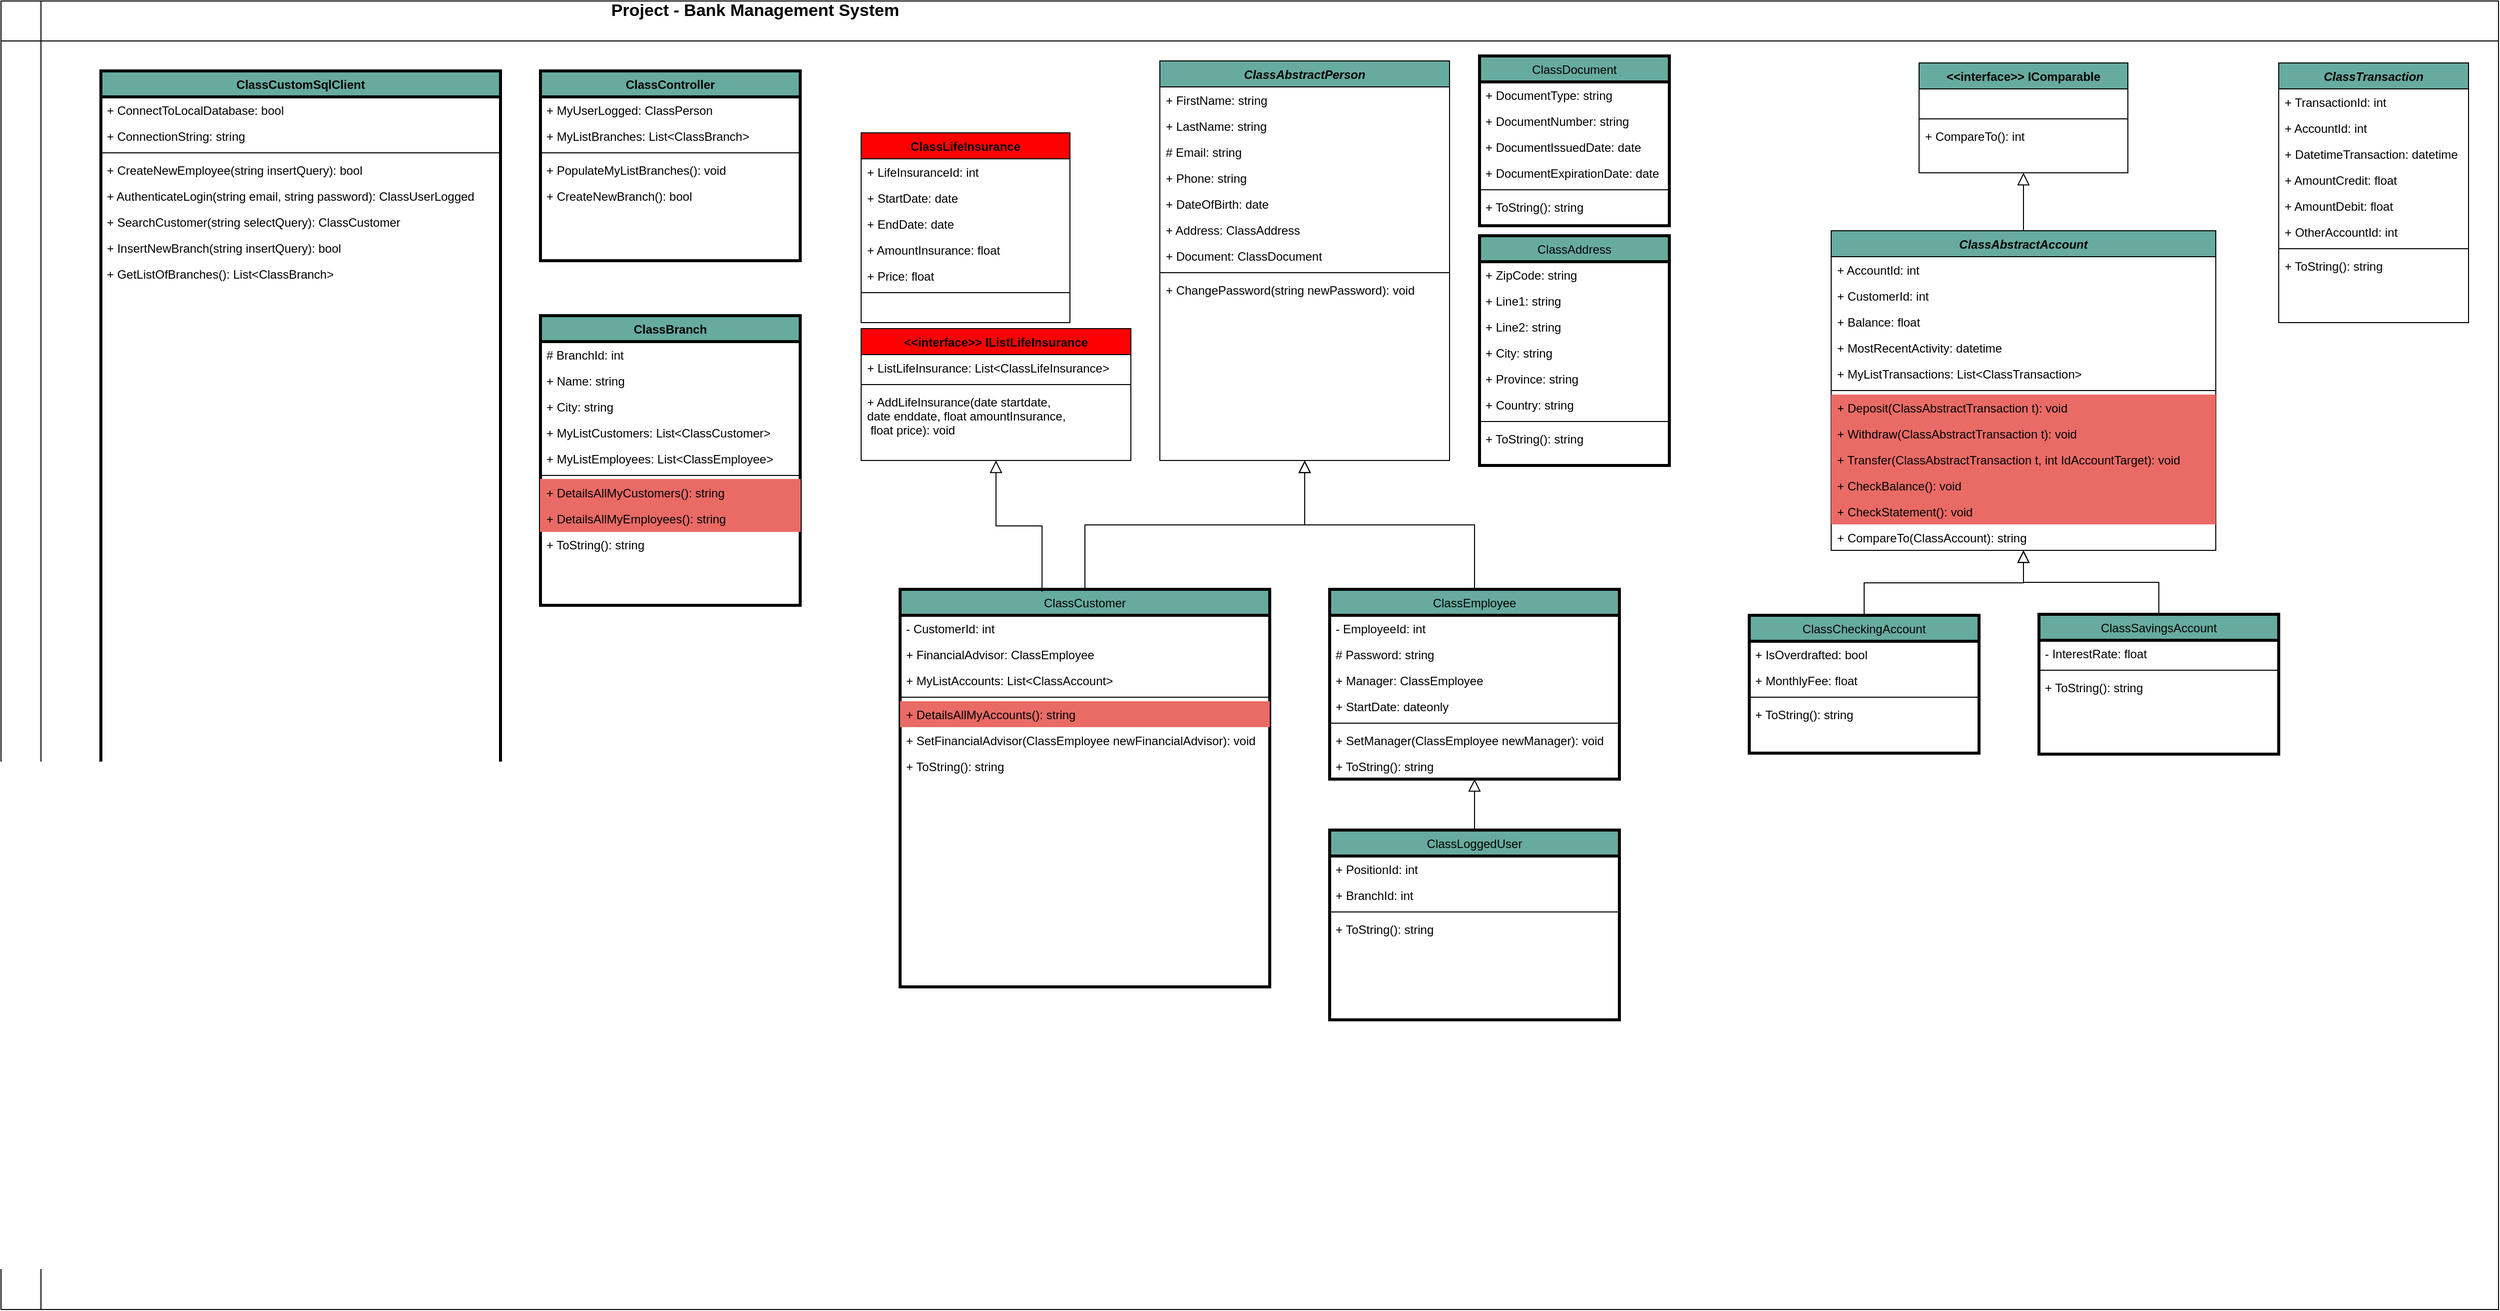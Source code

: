 <mxfile version="21.5.0" type="device">
  <diagram id="C5RBs43oDa-KdzZeNtuy" name="Page-1">
    <mxGraphModel dx="1418" dy="868" grid="1" gridSize="10" guides="1" tooltips="1" connect="1" arrows="1" fold="1" page="1" pageScale="1" pageWidth="827" pageHeight="1169" math="0" shadow="0">
      <root>
        <mxCell id="WIyWlLk6GJQsqaUBKTNV-0" />
        <mxCell id="WIyWlLk6GJQsqaUBKTNV-1" parent="WIyWlLk6GJQsqaUBKTNV-0" />
        <mxCell id="bWELumP_BHfffEaQlAh1-49" value="" style="shape=internalStorage;whiteSpace=wrap;html=1;backgroundOutline=1;dx=40;dy=40;movable=1;resizable=1;rotatable=1;deletable=1;editable=1;locked=0;connectable=1;" parent="WIyWlLk6GJQsqaUBKTNV-1" vertex="1">
          <mxGeometry x="110" y="60" width="2500" height="1310" as="geometry" />
        </mxCell>
        <mxCell id="bWELumP_BHfffEaQlAh1-0" value="ClassBranch" style="swimlane;fontStyle=1;align=center;verticalAlign=top;childLayout=stackLayout;horizontal=1;startSize=26;horizontalStack=0;resizeParent=1;resizeLast=0;collapsible=1;marginBottom=0;rounded=0;shadow=0;strokeWidth=3;fillColor=#67AB9F;" parent="WIyWlLk6GJQsqaUBKTNV-1" vertex="1">
          <mxGeometry x="650" y="375" width="260" height="290" as="geometry">
            <mxRectangle x="230" y="140" width="160" height="26" as="alternateBounds" />
          </mxGeometry>
        </mxCell>
        <mxCell id="_OIX7uprU67MnlCqu99Z-2" value="# BranchId: int" style="text;align=left;verticalAlign=top;spacingLeft=4;spacingRight=4;overflow=hidden;rotatable=0;points=[[0,0.5],[1,0.5]];portConstraint=eastwest;rounded=0;shadow=0;html=0;" parent="bWELumP_BHfffEaQlAh1-0" vertex="1">
          <mxGeometry y="26" width="260" height="26" as="geometry" />
        </mxCell>
        <mxCell id="bWELumP_BHfffEaQlAh1-7" value="+ Name: string" style="text;align=left;verticalAlign=top;spacingLeft=4;spacingRight=4;overflow=hidden;rotatable=0;points=[[0,0.5],[1,0.5]];portConstraint=eastwest;rounded=0;shadow=0;html=0;" parent="bWELumP_BHfffEaQlAh1-0" vertex="1">
          <mxGeometry y="52" width="260" height="26" as="geometry" />
        </mxCell>
        <mxCell id="bWELumP_BHfffEaQlAh1-3" value="+ City: string" style="text;align=left;verticalAlign=top;spacingLeft=4;spacingRight=4;overflow=hidden;rotatable=0;points=[[0,0.5],[1,0.5]];portConstraint=eastwest;rounded=0;shadow=0;html=0;" parent="bWELumP_BHfffEaQlAh1-0" vertex="1">
          <mxGeometry y="78" width="260" height="26" as="geometry" />
        </mxCell>
        <mxCell id="bWELumP_BHfffEaQlAh1-1" value="+ MyListCustomers: List&lt;ClassCustomer&gt;" style="text;align=left;verticalAlign=top;spacingLeft=4;spacingRight=4;overflow=hidden;rotatable=0;points=[[0,0.5],[1,0.5]];portConstraint=eastwest;" parent="bWELumP_BHfffEaQlAh1-0" vertex="1">
          <mxGeometry y="104" width="260" height="26" as="geometry" />
        </mxCell>
        <mxCell id="bWELumP_BHfffEaQlAh1-2" value="+ MyListEmployees: List&lt;ClassEmployee&gt;" style="text;align=left;verticalAlign=top;spacingLeft=4;spacingRight=4;overflow=hidden;rotatable=0;points=[[0,0.5],[1,0.5]];portConstraint=eastwest;rounded=0;shadow=0;html=0;" parent="bWELumP_BHfffEaQlAh1-0" vertex="1">
          <mxGeometry y="130" width="260" height="26" as="geometry" />
        </mxCell>
        <mxCell id="bWELumP_BHfffEaQlAh1-4" value="" style="line;html=1;strokeWidth=1;align=left;verticalAlign=middle;spacingTop=-1;spacingLeft=3;spacingRight=3;rotatable=0;labelPosition=right;points=[];portConstraint=eastwest;" parent="bWELumP_BHfffEaQlAh1-0" vertex="1">
          <mxGeometry y="156" width="260" height="8" as="geometry" />
        </mxCell>
        <mxCell id="IxDawxTMTsxduQkfH4O1-36" value="+ DetailsAllMyCustomers(): string" style="text;align=left;verticalAlign=top;spacingLeft=4;spacingRight=4;overflow=hidden;rotatable=0;points=[[0,0.5],[1,0.5]];portConstraint=eastwest;strokeColor=#EA6B66;fillColor=#EA6B66;" parent="bWELumP_BHfffEaQlAh1-0" vertex="1">
          <mxGeometry y="164" width="260" height="26" as="geometry" />
        </mxCell>
        <mxCell id="IxDawxTMTsxduQkfH4O1-37" value="+ DetailsAllMyEmployees(): string" style="text;align=left;verticalAlign=top;spacingLeft=4;spacingRight=4;overflow=hidden;rotatable=0;points=[[0,0.5],[1,0.5]];portConstraint=eastwest;strokeColor=#EA6B66;fillColor=#EA6B66;" parent="bWELumP_BHfffEaQlAh1-0" vertex="1">
          <mxGeometry y="190" width="260" height="26" as="geometry" />
        </mxCell>
        <mxCell id="bWELumP_BHfffEaQlAh1-11" value="+ ToString(): string" style="text;align=left;verticalAlign=top;spacingLeft=4;spacingRight=4;overflow=hidden;rotatable=0;points=[[0,0.5],[1,0.5]];portConstraint=eastwest;" parent="bWELumP_BHfffEaQlAh1-0" vertex="1">
          <mxGeometry y="216" width="260" height="26" as="geometry" />
        </mxCell>
        <mxCell id="bWELumP_BHfffEaQlAh1-12" value="ClassAbstractPerson" style="swimlane;fontStyle=3;align=center;verticalAlign=top;childLayout=stackLayout;horizontal=1;startSize=26;horizontalStack=0;resizeParent=1;resizeLast=0;collapsible=1;marginBottom=0;rounded=0;shadow=0;strokeWidth=1;fillColor=#67AB9F;" parent="WIyWlLk6GJQsqaUBKTNV-1" vertex="1">
          <mxGeometry x="1270" y="120" width="290" height="400" as="geometry">
            <mxRectangle x="230" y="140" width="160" height="26" as="alternateBounds" />
          </mxGeometry>
        </mxCell>
        <mxCell id="SCwp3JF2IgFrRKz5RJRV-0" value="+ FirstName: string" style="text;align=left;verticalAlign=top;spacingLeft=4;spacingRight=4;overflow=hidden;rotatable=0;points=[[0,0.5],[1,0.5]];portConstraint=eastwest;rounded=0;shadow=0;html=0;" parent="bWELumP_BHfffEaQlAh1-12" vertex="1">
          <mxGeometry y="26" width="290" height="26" as="geometry" />
        </mxCell>
        <mxCell id="SCwp3JF2IgFrRKz5RJRV-1" value="+ LastName: string" style="text;align=left;verticalAlign=top;spacingLeft=4;spacingRight=4;overflow=hidden;rotatable=0;points=[[0,0.5],[1,0.5]];portConstraint=eastwest;rounded=0;shadow=0;html=0;" parent="bWELumP_BHfffEaQlAh1-12" vertex="1">
          <mxGeometry y="52" width="290" height="26" as="geometry" />
        </mxCell>
        <mxCell id="IxDawxTMTsxduQkfH4O1-29" value="# Email: string" style="text;align=left;verticalAlign=top;spacingLeft=4;spacingRight=4;overflow=hidden;rotatable=0;points=[[0,0.5],[1,0.5]];portConstraint=eastwest;rounded=0;shadow=0;html=0;" parent="bWELumP_BHfffEaQlAh1-12" vertex="1">
          <mxGeometry y="78" width="290" height="26" as="geometry" />
        </mxCell>
        <mxCell id="SCwp3JF2IgFrRKz5RJRV-6" value="+ Phone: string" style="text;align=left;verticalAlign=top;spacingLeft=4;spacingRight=4;overflow=hidden;rotatable=0;points=[[0,0.5],[1,0.5]];portConstraint=eastwest;rounded=0;shadow=0;html=0;" parent="bWELumP_BHfffEaQlAh1-12" vertex="1">
          <mxGeometry y="104" width="290" height="26" as="geometry" />
        </mxCell>
        <mxCell id="SCwp3JF2IgFrRKz5RJRV-3" value="+ DateOfBirth: date" style="text;align=left;verticalAlign=top;spacingLeft=4;spacingRight=4;overflow=hidden;rotatable=0;points=[[0,0.5],[1,0.5]];portConstraint=eastwest;rounded=0;shadow=0;html=0;" parent="bWELumP_BHfffEaQlAh1-12" vertex="1">
          <mxGeometry y="130" width="290" height="26" as="geometry" />
        </mxCell>
        <mxCell id="SCwp3JF2IgFrRKz5RJRV-4" value="+ Address: ClassAddress" style="text;align=left;verticalAlign=top;spacingLeft=4;spacingRight=4;overflow=hidden;rotatable=0;points=[[0,0.5],[1,0.5]];portConstraint=eastwest;rounded=0;shadow=0;html=0;" parent="bWELumP_BHfffEaQlAh1-12" vertex="1">
          <mxGeometry y="156" width="290" height="26" as="geometry" />
        </mxCell>
        <mxCell id="SCwp3JF2IgFrRKz5RJRV-2" value="+ Document: ClassDocument" style="text;align=left;verticalAlign=top;spacingLeft=4;spacingRight=4;overflow=hidden;rotatable=0;points=[[0,0.5],[1,0.5]];portConstraint=eastwest;rounded=0;shadow=0;html=0;" parent="bWELumP_BHfffEaQlAh1-12" vertex="1">
          <mxGeometry y="182" width="290" height="26" as="geometry" />
        </mxCell>
        <mxCell id="bWELumP_BHfffEaQlAh1-17" value="" style="line;html=1;strokeWidth=1;align=left;verticalAlign=middle;spacingTop=-1;spacingLeft=3;spacingRight=3;rotatable=0;labelPosition=right;points=[];portConstraint=eastwest;" parent="bWELumP_BHfffEaQlAh1-12" vertex="1">
          <mxGeometry y="208" width="290" height="8" as="geometry" />
        </mxCell>
        <mxCell id="bWELumP_BHfffEaQlAh1-22" value="+ ChangePassword(string newPassword): void" style="text;align=left;verticalAlign=top;spacingLeft=4;spacingRight=4;overflow=hidden;rotatable=0;points=[[0,0.5],[1,0.5]];portConstraint=eastwest;" parent="bWELumP_BHfffEaQlAh1-12" vertex="1">
          <mxGeometry y="216" width="290" height="26" as="geometry" />
        </mxCell>
        <mxCell id="bWELumP_BHfffEaQlAh1-23" value="ClassController" style="swimlane;fontStyle=1;align=center;verticalAlign=top;childLayout=stackLayout;horizontal=1;startSize=26;horizontalStack=0;resizeParent=1;resizeLast=0;collapsible=1;marginBottom=0;rounded=0;shadow=0;strokeWidth=3;fillColor=#67AB9F;" parent="WIyWlLk6GJQsqaUBKTNV-1" vertex="1">
          <mxGeometry x="650" y="130" width="260" height="190" as="geometry">
            <mxRectangle x="230" y="140" width="160" height="26" as="alternateBounds" />
          </mxGeometry>
        </mxCell>
        <mxCell id="IxDawxTMTsxduQkfH4O1-27" value="+ MyUserLogged: ClassPerson " style="text;align=left;verticalAlign=top;spacingLeft=4;spacingRight=4;overflow=hidden;rotatable=0;points=[[0,0.5],[1,0.5]];portConstraint=eastwest;rounded=0;shadow=0;html=0;" parent="bWELumP_BHfffEaQlAh1-23" vertex="1">
          <mxGeometry y="26" width="260" height="26" as="geometry" />
        </mxCell>
        <mxCell id="bWELumP_BHfffEaQlAh1-25" value="+ MyListBranches: List&lt;ClassBranch&gt;" style="text;align=left;verticalAlign=top;spacingLeft=4;spacingRight=4;overflow=hidden;rotatable=0;points=[[0,0.5],[1,0.5]];portConstraint=eastwest;rounded=0;shadow=0;html=0;" parent="bWELumP_BHfffEaQlAh1-23" vertex="1">
          <mxGeometry y="52" width="260" height="26" as="geometry" />
        </mxCell>
        <mxCell id="bWELumP_BHfffEaQlAh1-26" value="" style="line;html=1;strokeWidth=1;align=left;verticalAlign=middle;spacingTop=-1;spacingLeft=3;spacingRight=3;rotatable=0;labelPosition=right;points=[];portConstraint=eastwest;" parent="bWELumP_BHfffEaQlAh1-23" vertex="1">
          <mxGeometry y="78" width="260" height="8" as="geometry" />
        </mxCell>
        <mxCell id="tEGWV4L5k7gkgiE-7W8W-2" value="+ PopulateMyListBranches(): void" style="text;align=left;verticalAlign=top;spacingLeft=4;spacingRight=4;overflow=hidden;rotatable=0;points=[[0,0.5],[1,0.5]];portConstraint=eastwest;rounded=0;shadow=0;html=0;fillColor=none;" parent="bWELumP_BHfffEaQlAh1-23" vertex="1">
          <mxGeometry y="86" width="260" height="26" as="geometry" />
        </mxCell>
        <mxCell id="7AFvBBdns0E0zydLUYi4-0" value="+ CreateNewBranch(): bool" style="text;align=left;verticalAlign=top;spacingLeft=4;spacingRight=4;overflow=hidden;rotatable=0;points=[[0,0.5],[1,0.5]];portConstraint=eastwest;rounded=0;shadow=0;html=0;fillColor=none;" parent="bWELumP_BHfffEaQlAh1-23" vertex="1">
          <mxGeometry y="112" width="260" height="26" as="geometry" />
        </mxCell>
        <mxCell id="bWELumP_BHfffEaQlAh1-38" value="ClassCustomer" style="swimlane;fontStyle=0;align=center;verticalAlign=top;childLayout=stackLayout;horizontal=1;startSize=26;horizontalStack=0;resizeParent=1;resizeLast=0;collapsible=1;marginBottom=0;rounded=0;shadow=0;strokeWidth=3;fillColor=#67AB9F;" parent="WIyWlLk6GJQsqaUBKTNV-1" vertex="1">
          <mxGeometry x="1010" y="649" width="370" height="398" as="geometry">
            <mxRectangle x="130" y="380" width="160" height="26" as="alternateBounds" />
          </mxGeometry>
        </mxCell>
        <mxCell id="bWELumP_BHfffEaQlAh1-40" value="- CustomerId: int" style="text;align=left;verticalAlign=top;spacingLeft=4;spacingRight=4;overflow=hidden;rotatable=0;points=[[0,0.5],[1,0.5]];portConstraint=eastwest;rounded=0;shadow=0;html=0;" parent="bWELumP_BHfffEaQlAh1-38" vertex="1">
          <mxGeometry y="26" width="370" height="26" as="geometry" />
        </mxCell>
        <mxCell id="IxDawxTMTsxduQkfH4O1-41" value="+ FinancialAdvisor: ClassEmployee" style="text;align=left;verticalAlign=top;spacingLeft=4;spacingRight=4;overflow=hidden;rotatable=0;points=[[0,0.5],[1,0.5]];portConstraint=eastwest;rounded=0;shadow=0;html=0;" parent="bWELumP_BHfffEaQlAh1-38" vertex="1">
          <mxGeometry y="52" width="370" height="26" as="geometry" />
        </mxCell>
        <mxCell id="IxDawxTMTsxduQkfH4O1-26" value="+ MyListAccounts: List&lt;ClassAccount&gt;" style="text;align=left;verticalAlign=top;spacingLeft=4;spacingRight=4;overflow=hidden;rotatable=0;points=[[0,0.5],[1,0.5]];portConstraint=eastwest;rounded=0;shadow=0;html=0;" parent="bWELumP_BHfffEaQlAh1-38" vertex="1">
          <mxGeometry y="78" width="370" height="26" as="geometry" />
        </mxCell>
        <mxCell id="bWELumP_BHfffEaQlAh1-41" value="" style="line;html=1;strokeWidth=1;align=left;verticalAlign=middle;spacingTop=-1;spacingLeft=3;spacingRight=3;rotatable=0;labelPosition=right;points=[];portConstraint=eastwest;" parent="bWELumP_BHfffEaQlAh1-38" vertex="1">
          <mxGeometry y="104" width="370" height="8" as="geometry" />
        </mxCell>
        <mxCell id="IxDawxTMTsxduQkfH4O1-38" value="+ DetailsAllMyAccounts(): string" style="text;align=left;verticalAlign=top;spacingLeft=4;spacingRight=4;overflow=hidden;rotatable=0;points=[[0,0.5],[1,0.5]];portConstraint=eastwest;fillColor=#EA6B66;" parent="bWELumP_BHfffEaQlAh1-38" vertex="1">
          <mxGeometry y="112" width="370" height="26" as="geometry" />
        </mxCell>
        <mxCell id="IxDawxTMTsxduQkfH4O1-40" value="+ SetFinancialAdvisor(ClassEmployee newFinancialAdvisor): void" style="text;align=left;verticalAlign=top;spacingLeft=4;spacingRight=4;overflow=hidden;rotatable=0;points=[[0,0.5],[1,0.5]];portConstraint=eastwest;" parent="bWELumP_BHfffEaQlAh1-38" vertex="1">
          <mxGeometry y="138" width="370" height="26" as="geometry" />
        </mxCell>
        <mxCell id="_OIX7uprU67MnlCqu99Z-14" value="+ ToString(): string" style="text;align=left;verticalAlign=top;spacingLeft=4;spacingRight=4;overflow=hidden;rotatable=0;points=[[0,0.5],[1,0.5]];portConstraint=eastwest;" parent="bWELumP_BHfffEaQlAh1-38" vertex="1">
          <mxGeometry y="164" width="370" height="26" as="geometry" />
        </mxCell>
        <mxCell id="bWELumP_BHfffEaQlAh1-44" value="" style="endArrow=block;endSize=10;endFill=0;shadow=0;strokeWidth=1;rounded=0;edgeStyle=elbowEdgeStyle;elbow=vertical;" parent="WIyWlLk6GJQsqaUBKTNV-1" source="bWELumP_BHfffEaQlAh1-38" target="bWELumP_BHfffEaQlAh1-12" edge="1">
          <mxGeometry width="160" relative="1" as="geometry">
            <mxPoint x="1200" y="261" as="sourcePoint" />
            <mxPoint x="1315" y="440" as="targetPoint" />
          </mxGeometry>
        </mxCell>
        <mxCell id="bWELumP_BHfffEaQlAh1-45" value="ClassEmployee" style="swimlane;fontStyle=0;align=center;verticalAlign=top;childLayout=stackLayout;horizontal=1;startSize=26;horizontalStack=0;resizeParent=1;resizeLast=0;collapsible=1;marginBottom=0;rounded=0;shadow=0;strokeWidth=3;fillColor=#67AB9F;" parent="WIyWlLk6GJQsqaUBKTNV-1" vertex="1">
          <mxGeometry x="1440" y="649" width="290" height="190" as="geometry">
            <mxRectangle x="340" y="380" width="170" height="26" as="alternateBounds" />
          </mxGeometry>
        </mxCell>
        <mxCell id="bWELumP_BHfffEaQlAh1-46" value="- EmployeeId: int" style="text;align=left;verticalAlign=top;spacingLeft=4;spacingRight=4;overflow=hidden;rotatable=0;points=[[0,0.5],[1,0.5]];portConstraint=eastwest;" parent="bWELumP_BHfffEaQlAh1-45" vertex="1">
          <mxGeometry y="26" width="290" height="26" as="geometry" />
        </mxCell>
        <mxCell id="IxDawxTMTsxduQkfH4O1-28" value="# Password: string" style="text;align=left;verticalAlign=top;spacingLeft=4;spacingRight=4;overflow=hidden;rotatable=0;points=[[0,0.5],[1,0.5]];portConstraint=eastwest;rounded=0;shadow=0;html=0;" parent="bWELumP_BHfffEaQlAh1-45" vertex="1">
          <mxGeometry y="52" width="290" height="26" as="geometry" />
        </mxCell>
        <mxCell id="IxDawxTMTsxduQkfH4O1-0" value="+ Manager: ClassEmployee" style="text;align=left;verticalAlign=top;spacingLeft=4;spacingRight=4;overflow=hidden;rotatable=0;points=[[0,0.5],[1,0.5]];portConstraint=eastwest;" parent="bWELumP_BHfffEaQlAh1-45" vertex="1">
          <mxGeometry y="78" width="290" height="26" as="geometry" />
        </mxCell>
        <mxCell id="IxDawxTMTsxduQkfH4O1-1" value="+ StartDate: dateonly" style="text;align=left;verticalAlign=top;spacingLeft=4;spacingRight=4;overflow=hidden;rotatable=0;points=[[0,0.5],[1,0.5]];portConstraint=eastwest;" parent="bWELumP_BHfffEaQlAh1-45" vertex="1">
          <mxGeometry y="104" width="290" height="26" as="geometry" />
        </mxCell>
        <mxCell id="bWELumP_BHfffEaQlAh1-47" value="" style="line;html=1;strokeWidth=1;align=left;verticalAlign=middle;spacingTop=-1;spacingLeft=3;spacingRight=3;rotatable=0;labelPosition=right;points=[];portConstraint=eastwest;" parent="bWELumP_BHfffEaQlAh1-45" vertex="1">
          <mxGeometry y="130" width="290" height="8" as="geometry" />
        </mxCell>
        <mxCell id="IxDawxTMTsxduQkfH4O1-39" value="+ SetManager(ClassEmployee newManager): void" style="text;align=left;verticalAlign=top;spacingLeft=4;spacingRight=4;overflow=hidden;rotatable=0;points=[[0,0.5],[1,0.5]];portConstraint=eastwest;" parent="bWELumP_BHfffEaQlAh1-45" vertex="1">
          <mxGeometry y="138" width="290" height="26" as="geometry" />
        </mxCell>
        <mxCell id="_OIX7uprU67MnlCqu99Z-16" value="+ ToString(): string" style="text;align=left;verticalAlign=top;spacingLeft=4;spacingRight=4;overflow=hidden;rotatable=0;points=[[0,0.5],[1,0.5]];portConstraint=eastwest;" parent="bWELumP_BHfffEaQlAh1-45" vertex="1">
          <mxGeometry y="164" width="290" height="26" as="geometry" />
        </mxCell>
        <mxCell id="bWELumP_BHfffEaQlAh1-48" value="" style="endArrow=block;endSize=10;endFill=0;shadow=0;strokeWidth=1;rounded=0;edgeStyle=elbowEdgeStyle;elbow=vertical;" parent="WIyWlLk6GJQsqaUBKTNV-1" source="bWELumP_BHfffEaQlAh1-45" target="bWELumP_BHfffEaQlAh1-12" edge="1">
          <mxGeometry width="160" relative="1" as="geometry">
            <mxPoint x="1210" y="431" as="sourcePoint" />
            <mxPoint x="1315" y="440" as="targetPoint" />
          </mxGeometry>
        </mxCell>
        <mxCell id="_OIX7uprU67MnlCqu99Z-0" value="&lt;b&gt;&lt;font style=&quot;font-size: 17px;&quot;&gt;Project - Bank Management System&lt;/font&gt;&lt;/b&gt;" style="text;strokeColor=none;align=center;fillColor=none;html=1;verticalAlign=middle;whiteSpace=wrap;rounded=0;fontSize=14;" parent="WIyWlLk6GJQsqaUBKTNV-1" vertex="1">
          <mxGeometry x="670" y="60" width="390" height="20" as="geometry" />
        </mxCell>
        <mxCell id="IxDawxTMTsxduQkfH4O1-3" value="ClassAbstractAccount" style="swimlane;fontStyle=3;align=center;verticalAlign=top;childLayout=stackLayout;horizontal=1;startSize=26;horizontalStack=0;resizeParent=1;resizeLast=0;collapsible=1;marginBottom=0;rounded=0;shadow=0;strokeWidth=1;fillColor=#67AB9F;" parent="WIyWlLk6GJQsqaUBKTNV-1" vertex="1">
          <mxGeometry x="1942" y="290" width="385" height="320" as="geometry">
            <mxRectangle x="230" y="140" width="160" height="26" as="alternateBounds" />
          </mxGeometry>
        </mxCell>
        <mxCell id="IxDawxTMTsxduQkfH4O1-4" value="+ AccountId: int" style="text;align=left;verticalAlign=top;spacingLeft=4;spacingRight=4;overflow=hidden;rotatable=0;points=[[0,0.5],[1,0.5]];portConstraint=eastwest;" parent="IxDawxTMTsxduQkfH4O1-3" vertex="1">
          <mxGeometry y="26" width="385" height="26" as="geometry" />
        </mxCell>
        <mxCell id="P_RWplNVgwr7PQFw1oM7-4" value="+ CustomerId: int" style="text;align=left;verticalAlign=top;spacingLeft=4;spacingRight=4;overflow=hidden;rotatable=0;points=[[0,0.5],[1,0.5]];portConstraint=eastwest;" vertex="1" parent="IxDawxTMTsxduQkfH4O1-3">
          <mxGeometry y="52" width="385" height="26" as="geometry" />
        </mxCell>
        <mxCell id="IxDawxTMTsxduQkfH4O1-5" value="+ Balance: float" style="text;align=left;verticalAlign=top;spacingLeft=4;spacingRight=4;overflow=hidden;rotatable=0;points=[[0,0.5],[1,0.5]];portConstraint=eastwest;rounded=0;shadow=0;html=0;" parent="IxDawxTMTsxduQkfH4O1-3" vertex="1">
          <mxGeometry y="78" width="385" height="26" as="geometry" />
        </mxCell>
        <mxCell id="IxDawxTMTsxduQkfH4O1-6" value="+ MostRecentActivity: datetime" style="text;align=left;verticalAlign=top;spacingLeft=4;spacingRight=4;overflow=hidden;rotatable=0;points=[[0,0.5],[1,0.5]];portConstraint=eastwest;rounded=0;shadow=0;html=0;" parent="IxDawxTMTsxduQkfH4O1-3" vertex="1">
          <mxGeometry y="104" width="385" height="26" as="geometry" />
        </mxCell>
        <mxCell id="IxDawxTMTsxduQkfH4O1-67" value="+ MyListTransactions: List&lt;ClassTransaction&gt;" style="text;align=left;verticalAlign=top;spacingLeft=4;spacingRight=4;overflow=hidden;rotatable=0;points=[[0,0.5],[1,0.5]];portConstraint=eastwest;rounded=0;shadow=0;html=0;" parent="IxDawxTMTsxduQkfH4O1-3" vertex="1">
          <mxGeometry y="130" width="385" height="26" as="geometry" />
        </mxCell>
        <mxCell id="IxDawxTMTsxduQkfH4O1-7" value="" style="line;html=1;strokeWidth=1;align=left;verticalAlign=middle;spacingTop=-1;spacingLeft=3;spacingRight=3;rotatable=0;labelPosition=right;points=[];portConstraint=eastwest;" parent="IxDawxTMTsxduQkfH4O1-3" vertex="1">
          <mxGeometry y="156" width="385" height="8" as="geometry" />
        </mxCell>
        <mxCell id="IxDawxTMTsxduQkfH4O1-31" value="+ Deposit(ClassAbstractTransaction t): void" style="text;align=left;verticalAlign=top;spacingLeft=4;spacingRight=4;overflow=hidden;rotatable=0;points=[[0,0.5],[1,0.5]];portConstraint=eastwest;fillColor=#EA6B66;" parent="IxDawxTMTsxduQkfH4O1-3" vertex="1">
          <mxGeometry y="164" width="385" height="26" as="geometry" />
        </mxCell>
        <mxCell id="IxDawxTMTsxduQkfH4O1-32" value="+ Withdraw(ClassAbstractTransaction t): void" style="text;align=left;verticalAlign=top;spacingLeft=4;spacingRight=4;overflow=hidden;rotatable=0;points=[[0,0.5],[1,0.5]];portConstraint=eastwest;fillColor=#EA6B66;" parent="IxDawxTMTsxduQkfH4O1-3" vertex="1">
          <mxGeometry y="190" width="385" height="26" as="geometry" />
        </mxCell>
        <mxCell id="IxDawxTMTsxduQkfH4O1-35" value="+ Transfer(ClassAbstractTransaction t, int IdAccountTarget): void" style="text;align=left;verticalAlign=top;spacingLeft=4;spacingRight=4;overflow=hidden;rotatable=0;points=[[0,0.5],[1,0.5]];portConstraint=eastwest;fillColor=#EA6B66;" parent="IxDawxTMTsxduQkfH4O1-3" vertex="1">
          <mxGeometry y="216" width="385" height="26" as="geometry" />
        </mxCell>
        <mxCell id="IxDawxTMTsxduQkfH4O1-33" value="+ CheckBalance(): void" style="text;align=left;verticalAlign=top;spacingLeft=4;spacingRight=4;overflow=hidden;rotatable=0;points=[[0,0.5],[1,0.5]];portConstraint=eastwest;fillColor=#EA6B66;" parent="IxDawxTMTsxduQkfH4O1-3" vertex="1">
          <mxGeometry y="242" width="385" height="26" as="geometry" />
        </mxCell>
        <mxCell id="IxDawxTMTsxduQkfH4O1-34" value="+ CheckStatement(): void" style="text;align=left;verticalAlign=top;spacingLeft=4;spacingRight=4;overflow=hidden;rotatable=0;points=[[0,0.5],[1,0.5]];portConstraint=eastwest;fillColor=#EA6B66;" parent="IxDawxTMTsxduQkfH4O1-3" vertex="1">
          <mxGeometry y="268" width="385" height="26" as="geometry" />
        </mxCell>
        <mxCell id="IxDawxTMTsxduQkfH4O1-8" value="+ CompareTo(ClassAccount): string" style="text;align=left;verticalAlign=top;spacingLeft=4;spacingRight=4;overflow=hidden;rotatable=0;points=[[0,0.5],[1,0.5]];portConstraint=eastwest;" parent="IxDawxTMTsxduQkfH4O1-3" vertex="1">
          <mxGeometry y="294" width="385" height="26" as="geometry" />
        </mxCell>
        <mxCell id="IxDawxTMTsxduQkfH4O1-9" value="ClassCheckingAccount" style="swimlane;fontStyle=0;align=center;verticalAlign=top;childLayout=stackLayout;horizontal=1;startSize=26;horizontalStack=0;resizeParent=1;resizeLast=0;collapsible=1;marginBottom=0;rounded=0;shadow=0;strokeWidth=3;fillColor=#67AB9F;" parent="WIyWlLk6GJQsqaUBKTNV-1" vertex="1">
          <mxGeometry x="1860" y="675" width="230" height="138" as="geometry">
            <mxRectangle x="130" y="380" width="160" height="26" as="alternateBounds" />
          </mxGeometry>
        </mxCell>
        <mxCell id="IxDawxTMTsxduQkfH4O1-10" value="+ IsOverdrafted: bool" style="text;align=left;verticalAlign=top;spacingLeft=4;spacingRight=4;overflow=hidden;rotatable=0;points=[[0,0.5],[1,0.5]];portConstraint=eastwest;rounded=0;shadow=0;html=0;" parent="IxDawxTMTsxduQkfH4O1-9" vertex="1">
          <mxGeometry y="26" width="230" height="26" as="geometry" />
        </mxCell>
        <mxCell id="P_RWplNVgwr7PQFw1oM7-3" value="+ MonthlyFee: float" style="text;align=left;verticalAlign=top;spacingLeft=4;spacingRight=4;overflow=hidden;rotatable=0;points=[[0,0.5],[1,0.5]];portConstraint=eastwest;rounded=0;shadow=0;html=0;" vertex="1" parent="IxDawxTMTsxduQkfH4O1-9">
          <mxGeometry y="52" width="230" height="26" as="geometry" />
        </mxCell>
        <mxCell id="IxDawxTMTsxduQkfH4O1-11" value="" style="line;html=1;strokeWidth=1;align=left;verticalAlign=middle;spacingTop=-1;spacingLeft=3;spacingRight=3;rotatable=0;labelPosition=right;points=[];portConstraint=eastwest;" parent="IxDawxTMTsxduQkfH4O1-9" vertex="1">
          <mxGeometry y="78" width="230" height="8" as="geometry" />
        </mxCell>
        <mxCell id="IxDawxTMTsxduQkfH4O1-71" value="+ ToString(): string" style="text;align=left;verticalAlign=top;spacingLeft=4;spacingRight=4;overflow=hidden;rotatable=0;points=[[0,0.5],[1,0.5]];portConstraint=eastwest;" parent="IxDawxTMTsxduQkfH4O1-9" vertex="1">
          <mxGeometry y="86" width="230" height="26" as="geometry" />
        </mxCell>
        <mxCell id="IxDawxTMTsxduQkfH4O1-13" value="" style="endArrow=block;endSize=10;endFill=0;shadow=0;strokeWidth=1;rounded=0;edgeStyle=elbowEdgeStyle;elbow=vertical;entryX=0.5;entryY=1;entryDx=0;entryDy=0;" parent="WIyWlLk6GJQsqaUBKTNV-1" source="IxDawxTMTsxduQkfH4O1-9" target="IxDawxTMTsxduQkfH4O1-3" edge="1">
          <mxGeometry width="160" relative="1" as="geometry">
            <mxPoint x="1752" y="369" as="sourcePoint" />
            <mxPoint x="1872" y="494" as="targetPoint" />
          </mxGeometry>
        </mxCell>
        <mxCell id="IxDawxTMTsxduQkfH4O1-14" value="ClassSavingsAccount" style="swimlane;fontStyle=0;align=center;verticalAlign=top;childLayout=stackLayout;horizontal=1;startSize=26;horizontalStack=0;resizeParent=1;resizeLast=0;collapsible=1;marginBottom=0;rounded=0;shadow=0;strokeWidth=3;fillColor=#67AB9F;" parent="WIyWlLk6GJQsqaUBKTNV-1" vertex="1">
          <mxGeometry x="2150" y="674" width="240" height="140" as="geometry">
            <mxRectangle x="340" y="380" width="170" height="26" as="alternateBounds" />
          </mxGeometry>
        </mxCell>
        <mxCell id="IxDawxTMTsxduQkfH4O1-15" value="- InterestRate: float" style="text;align=left;verticalAlign=top;spacingLeft=4;spacingRight=4;overflow=hidden;rotatable=0;points=[[0,0.5],[1,0.5]];portConstraint=eastwest;" parent="IxDawxTMTsxduQkfH4O1-14" vertex="1">
          <mxGeometry y="26" width="240" height="26" as="geometry" />
        </mxCell>
        <mxCell id="IxDawxTMTsxduQkfH4O1-18" value="" style="line;html=1;strokeWidth=1;align=left;verticalAlign=middle;spacingTop=-1;spacingLeft=3;spacingRight=3;rotatable=0;labelPosition=right;points=[];portConstraint=eastwest;" parent="IxDawxTMTsxduQkfH4O1-14" vertex="1">
          <mxGeometry y="52" width="240" height="8" as="geometry" />
        </mxCell>
        <mxCell id="IxDawxTMTsxduQkfH4O1-19" value="+ ToString(): string" style="text;align=left;verticalAlign=top;spacingLeft=4;spacingRight=4;overflow=hidden;rotatable=0;points=[[0,0.5],[1,0.5]];portConstraint=eastwest;" parent="IxDawxTMTsxduQkfH4O1-14" vertex="1">
          <mxGeometry y="60" width="240" height="26" as="geometry" />
        </mxCell>
        <mxCell id="IxDawxTMTsxduQkfH4O1-20" value="" style="endArrow=block;endSize=10;endFill=0;shadow=0;strokeWidth=1;rounded=0;edgeStyle=elbowEdgeStyle;elbow=vertical;entryX=0.5;entryY=1;entryDx=0;entryDy=0;" parent="WIyWlLk6GJQsqaUBKTNV-1" source="IxDawxTMTsxduQkfH4O1-14" target="IxDawxTMTsxduQkfH4O1-3" edge="1">
          <mxGeometry width="160" relative="1" as="geometry">
            <mxPoint x="1762" y="539" as="sourcePoint" />
            <mxPoint x="1872" y="484" as="targetPoint" />
          </mxGeometry>
        </mxCell>
        <mxCell id="IxDawxTMTsxduQkfH4O1-21" value="&lt;&lt;interface&gt;&gt; IComparable" style="swimlane;fontStyle=1;align=center;verticalAlign=top;childLayout=stackLayout;horizontal=1;startSize=26;horizontalStack=0;resizeParent=1;resizeLast=0;collapsible=1;marginBottom=0;rounded=0;shadow=0;strokeWidth=1;fillColor=#67AB9F;" parent="WIyWlLk6GJQsqaUBKTNV-1" vertex="1">
          <mxGeometry x="2030" y="122" width="209" height="110" as="geometry">
            <mxRectangle x="230" y="140" width="160" height="26" as="alternateBounds" />
          </mxGeometry>
        </mxCell>
        <mxCell id="IxDawxTMTsxduQkfH4O1-22" value=" " style="text;align=left;verticalAlign=top;spacingLeft=4;spacingRight=4;overflow=hidden;rotatable=0;points=[[0,0.5],[1,0.5]];portConstraint=eastwest;" parent="IxDawxTMTsxduQkfH4O1-21" vertex="1">
          <mxGeometry y="26" width="209" height="26" as="geometry" />
        </mxCell>
        <mxCell id="IxDawxTMTsxduQkfH4O1-23" value="" style="line;html=1;strokeWidth=1;align=left;verticalAlign=middle;spacingTop=-1;spacingLeft=3;spacingRight=3;rotatable=0;labelPosition=right;points=[];portConstraint=eastwest;" parent="IxDawxTMTsxduQkfH4O1-21" vertex="1">
          <mxGeometry y="52" width="209" height="8" as="geometry" />
        </mxCell>
        <mxCell id="IxDawxTMTsxduQkfH4O1-24" value="+ CompareTo(): int" style="text;align=left;verticalAlign=top;spacingLeft=4;spacingRight=4;overflow=hidden;rotatable=0;points=[[0,0.5],[1,0.5]];portConstraint=eastwest;" parent="IxDawxTMTsxduQkfH4O1-21" vertex="1">
          <mxGeometry y="60" width="209" height="26" as="geometry" />
        </mxCell>
        <mxCell id="IxDawxTMTsxduQkfH4O1-25" value="" style="endArrow=block;endSize=10;endFill=0;shadow=0;strokeWidth=1;rounded=0;edgeStyle=elbowEdgeStyle;elbow=vertical;exitX=0.5;exitY=0;exitDx=0;exitDy=0;entryX=0.5;entryY=1;entryDx=0;entryDy=0;" parent="WIyWlLk6GJQsqaUBKTNV-1" source="IxDawxTMTsxduQkfH4O1-3" target="IxDawxTMTsxduQkfH4O1-21" edge="1">
          <mxGeometry width="160" relative="1" as="geometry">
            <mxPoint x="1987" y="414" as="sourcePoint" />
            <mxPoint x="1841" y="284" as="targetPoint" />
          </mxGeometry>
        </mxCell>
        <mxCell id="IxDawxTMTsxduQkfH4O1-44" value="ClassTransaction" style="swimlane;fontStyle=3;align=center;verticalAlign=top;childLayout=stackLayout;horizontal=1;startSize=26;horizontalStack=0;resizeParent=1;resizeLast=0;collapsible=1;marginBottom=0;rounded=0;shadow=0;strokeWidth=1;fillColor=#67AB9F;" parent="WIyWlLk6GJQsqaUBKTNV-1" vertex="1">
          <mxGeometry x="2390" y="122" width="190" height="260" as="geometry">
            <mxRectangle x="230" y="140" width="160" height="26" as="alternateBounds" />
          </mxGeometry>
        </mxCell>
        <mxCell id="IxDawxTMTsxduQkfH4O1-45" value="+ TransactionId: int" style="text;align=left;verticalAlign=top;spacingLeft=4;spacingRight=4;overflow=hidden;rotatable=0;points=[[0,0.5],[1,0.5]];portConstraint=eastwest;" parent="IxDawxTMTsxduQkfH4O1-44" vertex="1">
          <mxGeometry y="26" width="190" height="26" as="geometry" />
        </mxCell>
        <mxCell id="P_RWplNVgwr7PQFw1oM7-0" value="+ AccountId: int" style="text;align=left;verticalAlign=top;spacingLeft=4;spacingRight=4;overflow=hidden;rotatable=0;points=[[0,0.5],[1,0.5]];portConstraint=eastwest;" vertex="1" parent="IxDawxTMTsxduQkfH4O1-44">
          <mxGeometry y="52" width="190" height="26" as="geometry" />
        </mxCell>
        <mxCell id="IxDawxTMTsxduQkfH4O1-47" value="+ DatetimeTransaction: datetime" style="text;align=left;verticalAlign=top;spacingLeft=4;spacingRight=4;overflow=hidden;rotatable=0;points=[[0,0.5],[1,0.5]];portConstraint=eastwest;rounded=0;shadow=0;html=0;" parent="IxDawxTMTsxduQkfH4O1-44" vertex="1">
          <mxGeometry y="78" width="190" height="26" as="geometry" />
        </mxCell>
        <mxCell id="P_RWplNVgwr7PQFw1oM7-1" value="+ AmountCredit: float" style="text;align=left;verticalAlign=top;spacingLeft=4;spacingRight=4;overflow=hidden;rotatable=0;points=[[0,0.5],[1,0.5]];portConstraint=eastwest;rounded=0;shadow=0;html=0;" vertex="1" parent="IxDawxTMTsxduQkfH4O1-44">
          <mxGeometry y="104" width="190" height="26" as="geometry" />
        </mxCell>
        <mxCell id="IxDawxTMTsxduQkfH4O1-46" value="+ AmountDebit: float" style="text;align=left;verticalAlign=top;spacingLeft=4;spacingRight=4;overflow=hidden;rotatable=0;points=[[0,0.5],[1,0.5]];portConstraint=eastwest;rounded=0;shadow=0;html=0;" parent="IxDawxTMTsxduQkfH4O1-44" vertex="1">
          <mxGeometry y="130" width="190" height="26" as="geometry" />
        </mxCell>
        <mxCell id="P_RWplNVgwr7PQFw1oM7-2" value="+ OtherAccountId: int" style="text;align=left;verticalAlign=top;spacingLeft=4;spacingRight=4;overflow=hidden;rotatable=0;points=[[0,0.5],[1,0.5]];portConstraint=eastwest;rounded=0;shadow=0;html=0;" vertex="1" parent="IxDawxTMTsxduQkfH4O1-44">
          <mxGeometry y="156" width="190" height="26" as="geometry" />
        </mxCell>
        <mxCell id="IxDawxTMTsxduQkfH4O1-48" value="" style="line;html=1;strokeWidth=1;align=left;verticalAlign=middle;spacingTop=-1;spacingLeft=3;spacingRight=3;rotatable=0;labelPosition=right;points=[];portConstraint=eastwest;" parent="IxDawxTMTsxduQkfH4O1-44" vertex="1">
          <mxGeometry y="182" width="190" height="8" as="geometry" />
        </mxCell>
        <mxCell id="IxDawxTMTsxduQkfH4O1-60" value="+ ToString(): string" style="text;align=left;verticalAlign=top;spacingLeft=4;spacingRight=4;overflow=hidden;rotatable=0;points=[[0,0.5],[1,0.5]];portConstraint=eastwest;" parent="IxDawxTMTsxduQkfH4O1-44" vertex="1">
          <mxGeometry y="190" width="190" height="26" as="geometry" />
        </mxCell>
        <mxCell id="IxDawxTMTsxduQkfH4O1-74" value="&lt;&lt;interface&gt;&gt; IListLifeInsurance" style="swimlane;fontStyle=1;align=center;verticalAlign=top;childLayout=stackLayout;horizontal=1;startSize=26;horizontalStack=0;resizeParent=1;resizeLast=0;collapsible=1;marginBottom=0;rounded=0;shadow=0;strokeWidth=1;fillColor=#FF0000;" parent="WIyWlLk6GJQsqaUBKTNV-1" vertex="1">
          <mxGeometry x="971" y="388" width="270" height="132" as="geometry">
            <mxRectangle x="230" y="140" width="160" height="26" as="alternateBounds" />
          </mxGeometry>
        </mxCell>
        <mxCell id="IxDawxTMTsxduQkfH4O1-75" value="+ ListLifeInsurance: List&lt;ClassLifeInsurance&gt;" style="text;align=left;verticalAlign=top;spacingLeft=4;spacingRight=4;overflow=hidden;rotatable=0;points=[[0,0.5],[1,0.5]];portConstraint=eastwest;" parent="IxDawxTMTsxduQkfH4O1-74" vertex="1">
          <mxGeometry y="26" width="270" height="26" as="geometry" />
        </mxCell>
        <mxCell id="IxDawxTMTsxduQkfH4O1-76" value="" style="line;html=1;strokeWidth=1;align=left;verticalAlign=middle;spacingTop=-1;spacingLeft=3;spacingRight=3;rotatable=0;labelPosition=right;points=[];portConstraint=eastwest;" parent="IxDawxTMTsxduQkfH4O1-74" vertex="1">
          <mxGeometry y="52" width="270" height="8" as="geometry" />
        </mxCell>
        <mxCell id="IxDawxTMTsxduQkfH4O1-90" value="+ AddLifeInsurance(date startdate, &#xa;date enddate, float amountInsurance,&#xa; float price): void" style="text;align=left;verticalAlign=top;spacingLeft=4;spacingRight=4;overflow=hidden;rotatable=0;points=[[0,0.5],[1,0.5]];portConstraint=eastwest;" parent="IxDawxTMTsxduQkfH4O1-74" vertex="1">
          <mxGeometry y="60" width="270" height="60" as="geometry" />
        </mxCell>
        <mxCell id="IxDawxTMTsxduQkfH4O1-78" value="" style="endArrow=block;endSize=10;endFill=0;shadow=0;strokeWidth=1;rounded=0;edgeStyle=elbowEdgeStyle;elbow=vertical;exitX=0.384;exitY=0.006;exitDx=0;exitDy=0;exitPerimeter=0;" parent="WIyWlLk6GJQsqaUBKTNV-1" source="bWELumP_BHfffEaQlAh1-38" target="IxDawxTMTsxduQkfH4O1-74" edge="1">
          <mxGeometry width="160" relative="1" as="geometry">
            <mxPoint x="1190" y="466" as="sourcePoint" />
            <mxPoint x="1325" y="398" as="targetPoint" />
          </mxGeometry>
        </mxCell>
        <mxCell id="IxDawxTMTsxduQkfH4O1-83" value="ClassLifeInsurance" style="swimlane;fontStyle=1;align=center;verticalAlign=top;childLayout=stackLayout;horizontal=1;startSize=26;horizontalStack=0;resizeParent=1;resizeLast=0;collapsible=1;marginBottom=0;rounded=0;shadow=0;strokeWidth=1;fillColor=#FF0000;" parent="WIyWlLk6GJQsqaUBKTNV-1" vertex="1">
          <mxGeometry x="971" y="192" width="209" height="190" as="geometry">
            <mxRectangle x="230" y="140" width="160" height="26" as="alternateBounds" />
          </mxGeometry>
        </mxCell>
        <mxCell id="IxDawxTMTsxduQkfH4O1-84" value="+ LifeInsuranceId: int" style="text;align=left;verticalAlign=top;spacingLeft=4;spacingRight=4;overflow=hidden;rotatable=0;points=[[0,0.5],[1,0.5]];portConstraint=eastwest;" parent="IxDawxTMTsxduQkfH4O1-83" vertex="1">
          <mxGeometry y="26" width="209" height="26" as="geometry" />
        </mxCell>
        <mxCell id="IxDawxTMTsxduQkfH4O1-85" value="+ StartDate: date" style="text;align=left;verticalAlign=top;spacingLeft=4;spacingRight=4;overflow=hidden;rotatable=0;points=[[0,0.5],[1,0.5]];portConstraint=eastwest;" parent="IxDawxTMTsxduQkfH4O1-83" vertex="1">
          <mxGeometry y="52" width="209" height="26" as="geometry" />
        </mxCell>
        <mxCell id="IxDawxTMTsxduQkfH4O1-86" value="+ EndDate: date" style="text;align=left;verticalAlign=top;spacingLeft=4;spacingRight=4;overflow=hidden;rotatable=0;points=[[0,0.5],[1,0.5]];portConstraint=eastwest;" parent="IxDawxTMTsxduQkfH4O1-83" vertex="1">
          <mxGeometry y="78" width="209" height="26" as="geometry" />
        </mxCell>
        <mxCell id="IxDawxTMTsxduQkfH4O1-87" value="+ AmountInsurance: float" style="text;align=left;verticalAlign=top;spacingLeft=4;spacingRight=4;overflow=hidden;rotatable=0;points=[[0,0.5],[1,0.5]];portConstraint=eastwest;" parent="IxDawxTMTsxduQkfH4O1-83" vertex="1">
          <mxGeometry y="104" width="209" height="26" as="geometry" />
        </mxCell>
        <mxCell id="IxDawxTMTsxduQkfH4O1-88" value="+ Price: float" style="text;align=left;verticalAlign=top;spacingLeft=4;spacingRight=4;overflow=hidden;rotatable=0;points=[[0,0.5],[1,0.5]];portConstraint=eastwest;" parent="IxDawxTMTsxduQkfH4O1-83" vertex="1">
          <mxGeometry y="130" width="209" height="26" as="geometry" />
        </mxCell>
        <mxCell id="IxDawxTMTsxduQkfH4O1-89" value="" style="line;html=1;strokeWidth=1;align=left;verticalAlign=middle;spacingTop=-1;spacingLeft=3;spacingRight=3;rotatable=0;labelPosition=right;points=[];portConstraint=eastwest;" parent="IxDawxTMTsxduQkfH4O1-83" vertex="1">
          <mxGeometry y="156" width="209" height="8" as="geometry" />
        </mxCell>
        <mxCell id="SCwp3JF2IgFrRKz5RJRV-7" value="ClassDocument" style="swimlane;fontStyle=0;align=center;verticalAlign=top;childLayout=stackLayout;horizontal=1;startSize=26;horizontalStack=0;resizeParent=1;resizeLast=0;collapsible=1;marginBottom=0;rounded=0;shadow=0;strokeWidth=3;fillColor=#67AB9F;" parent="WIyWlLk6GJQsqaUBKTNV-1" vertex="1">
          <mxGeometry x="1590" y="115" width="190" height="170" as="geometry">
            <mxRectangle x="340" y="380" width="170" height="26" as="alternateBounds" />
          </mxGeometry>
        </mxCell>
        <mxCell id="SCwp3JF2IgFrRKz5RJRV-8" value="+ DocumentType: string" style="text;align=left;verticalAlign=top;spacingLeft=4;spacingRight=4;overflow=hidden;rotatable=0;points=[[0,0.5],[1,0.5]];portConstraint=eastwest;" parent="SCwp3JF2IgFrRKz5RJRV-7" vertex="1">
          <mxGeometry y="26" width="190" height="26" as="geometry" />
        </mxCell>
        <mxCell id="SCwp3JF2IgFrRKz5RJRV-9" value="+ DocumentNumber: string" style="text;align=left;verticalAlign=top;spacingLeft=4;spacingRight=4;overflow=hidden;rotatable=0;points=[[0,0.5],[1,0.5]];portConstraint=eastwest;" parent="SCwp3JF2IgFrRKz5RJRV-7" vertex="1">
          <mxGeometry y="52" width="190" height="26" as="geometry" />
        </mxCell>
        <mxCell id="SCwp3JF2IgFrRKz5RJRV-10" value="+ DocumentIssuedDate: date" style="text;align=left;verticalAlign=top;spacingLeft=4;spacingRight=4;overflow=hidden;rotatable=0;points=[[0,0.5],[1,0.5]];portConstraint=eastwest;" parent="SCwp3JF2IgFrRKz5RJRV-7" vertex="1">
          <mxGeometry y="78" width="190" height="26" as="geometry" />
        </mxCell>
        <mxCell id="SCwp3JF2IgFrRKz5RJRV-14" value="+ DocumentExpirationDate: date" style="text;align=left;verticalAlign=top;spacingLeft=4;spacingRight=4;overflow=hidden;rotatable=0;points=[[0,0.5],[1,0.5]];portConstraint=eastwest;" parent="SCwp3JF2IgFrRKz5RJRV-7" vertex="1">
          <mxGeometry y="104" width="190" height="26" as="geometry" />
        </mxCell>
        <mxCell id="SCwp3JF2IgFrRKz5RJRV-11" value="" style="line;html=1;strokeWidth=1;align=left;verticalAlign=middle;spacingTop=-1;spacingLeft=3;spacingRight=3;rotatable=0;labelPosition=right;points=[];portConstraint=eastwest;" parent="SCwp3JF2IgFrRKz5RJRV-7" vertex="1">
          <mxGeometry y="130" width="190" height="8" as="geometry" />
        </mxCell>
        <mxCell id="SCwp3JF2IgFrRKz5RJRV-13" value="+ ToString(): string" style="text;align=left;verticalAlign=top;spacingLeft=4;spacingRight=4;overflow=hidden;rotatable=0;points=[[0,0.5],[1,0.5]];portConstraint=eastwest;" parent="SCwp3JF2IgFrRKz5RJRV-7" vertex="1">
          <mxGeometry y="138" width="190" height="26" as="geometry" />
        </mxCell>
        <mxCell id="SCwp3JF2IgFrRKz5RJRV-15" value="ClassAddress" style="swimlane;fontStyle=0;align=center;verticalAlign=top;childLayout=stackLayout;horizontal=1;startSize=26;horizontalStack=0;resizeParent=1;resizeLast=0;collapsible=1;marginBottom=0;rounded=0;shadow=0;strokeWidth=3;fillColor=#67AB9F;" parent="WIyWlLk6GJQsqaUBKTNV-1" vertex="1">
          <mxGeometry x="1590" y="295" width="190" height="230" as="geometry">
            <mxRectangle x="340" y="380" width="170" height="26" as="alternateBounds" />
          </mxGeometry>
        </mxCell>
        <mxCell id="SCwp3JF2IgFrRKz5RJRV-16" value="+ ZipCode: string" style="text;align=left;verticalAlign=top;spacingLeft=4;spacingRight=4;overflow=hidden;rotatable=0;points=[[0,0.5],[1,0.5]];portConstraint=eastwest;" parent="SCwp3JF2IgFrRKz5RJRV-15" vertex="1">
          <mxGeometry y="26" width="190" height="26" as="geometry" />
        </mxCell>
        <mxCell id="SCwp3JF2IgFrRKz5RJRV-17" value="+ Line1: string" style="text;align=left;verticalAlign=top;spacingLeft=4;spacingRight=4;overflow=hidden;rotatable=0;points=[[0,0.5],[1,0.5]];portConstraint=eastwest;" parent="SCwp3JF2IgFrRKz5RJRV-15" vertex="1">
          <mxGeometry y="52" width="190" height="26" as="geometry" />
        </mxCell>
        <mxCell id="SCwp3JF2IgFrRKz5RJRV-22" value="+ Line2: string" style="text;align=left;verticalAlign=top;spacingLeft=4;spacingRight=4;overflow=hidden;rotatable=0;points=[[0,0.5],[1,0.5]];portConstraint=eastwest;" parent="SCwp3JF2IgFrRKz5RJRV-15" vertex="1">
          <mxGeometry y="78" width="190" height="26" as="geometry" />
        </mxCell>
        <mxCell id="SCwp3JF2IgFrRKz5RJRV-18" value="+ City: string" style="text;align=left;verticalAlign=top;spacingLeft=4;spacingRight=4;overflow=hidden;rotatable=0;points=[[0,0.5],[1,0.5]];portConstraint=eastwest;" parent="SCwp3JF2IgFrRKz5RJRV-15" vertex="1">
          <mxGeometry y="104" width="190" height="26" as="geometry" />
        </mxCell>
        <mxCell id="SCwp3JF2IgFrRKz5RJRV-19" value="+ Province: string" style="text;align=left;verticalAlign=top;spacingLeft=4;spacingRight=4;overflow=hidden;rotatable=0;points=[[0,0.5],[1,0.5]];portConstraint=eastwest;" parent="SCwp3JF2IgFrRKz5RJRV-15" vertex="1">
          <mxGeometry y="130" width="190" height="26" as="geometry" />
        </mxCell>
        <mxCell id="SCwp3JF2IgFrRKz5RJRV-23" value="+ Country: string" style="text;align=left;verticalAlign=top;spacingLeft=4;spacingRight=4;overflow=hidden;rotatable=0;points=[[0,0.5],[1,0.5]];portConstraint=eastwest;" parent="SCwp3JF2IgFrRKz5RJRV-15" vertex="1">
          <mxGeometry y="156" width="190" height="26" as="geometry" />
        </mxCell>
        <mxCell id="SCwp3JF2IgFrRKz5RJRV-20" value="" style="line;html=1;strokeWidth=1;align=left;verticalAlign=middle;spacingTop=-1;spacingLeft=3;spacingRight=3;rotatable=0;labelPosition=right;points=[];portConstraint=eastwest;" parent="SCwp3JF2IgFrRKz5RJRV-15" vertex="1">
          <mxGeometry y="182" width="190" height="8" as="geometry" />
        </mxCell>
        <mxCell id="SCwp3JF2IgFrRKz5RJRV-21" value="+ ToString(): string" style="text;align=left;verticalAlign=top;spacingLeft=4;spacingRight=4;overflow=hidden;rotatable=0;points=[[0,0.5],[1,0.5]];portConstraint=eastwest;" parent="SCwp3JF2IgFrRKz5RJRV-15" vertex="1">
          <mxGeometry y="190" width="190" height="26" as="geometry" />
        </mxCell>
        <mxCell id="WvpL2bf3Nw4fMEwJJKDr-2" value="ClassCustomSqlClient" style="swimlane;fontStyle=1;align=center;verticalAlign=top;childLayout=stackLayout;horizontal=1;startSize=26;horizontalStack=0;resizeParent=1;resizeLast=0;collapsible=1;marginBottom=0;rounded=0;shadow=0;strokeWidth=3;fillColor=#67AB9F;" parent="WIyWlLk6GJQsqaUBKTNV-1" vertex="1">
          <mxGeometry x="210" y="130" width="400" height="780" as="geometry">
            <mxRectangle x="230" y="140" width="160" height="26" as="alternateBounds" />
          </mxGeometry>
        </mxCell>
        <mxCell id="WvpL2bf3Nw4fMEwJJKDr-3" value="+ ConnectToLocalDatabase: bool" style="text;align=left;verticalAlign=top;spacingLeft=4;spacingRight=4;overflow=hidden;rotatable=0;points=[[0,0.5],[1,0.5]];portConstraint=eastwest;rounded=0;shadow=0;html=0;" parent="WvpL2bf3Nw4fMEwJJKDr-2" vertex="1">
          <mxGeometry y="26" width="400" height="26" as="geometry" />
        </mxCell>
        <mxCell id="WvpL2bf3Nw4fMEwJJKDr-4" value="+ ConnectionString: string" style="text;align=left;verticalAlign=top;spacingLeft=4;spacingRight=4;overflow=hidden;rotatable=0;points=[[0,0.5],[1,0.5]];portConstraint=eastwest;rounded=0;shadow=0;html=0;" parent="WvpL2bf3Nw4fMEwJJKDr-2" vertex="1">
          <mxGeometry y="52" width="400" height="26" as="geometry" />
        </mxCell>
        <mxCell id="WvpL2bf3Nw4fMEwJJKDr-7" value="" style="line;html=1;strokeWidth=1;align=left;verticalAlign=middle;spacingTop=-1;spacingLeft=3;spacingRight=3;rotatable=0;labelPosition=right;points=[];portConstraint=eastwest;" parent="WvpL2bf3Nw4fMEwJJKDr-2" vertex="1">
          <mxGeometry y="78" width="400" height="8" as="geometry" />
        </mxCell>
        <mxCell id="WvpL2bf3Nw4fMEwJJKDr-8" value="+ CreateNewEmployee(string insertQuery): bool" style="text;align=left;verticalAlign=top;spacingLeft=4;spacingRight=4;overflow=hidden;rotatable=0;points=[[0,0.5],[1,0.5]];portConstraint=eastwest;rounded=0;shadow=0;html=0;fillColor=none;" parent="WvpL2bf3Nw4fMEwJJKDr-2" vertex="1">
          <mxGeometry y="86" width="400" height="26" as="geometry" />
        </mxCell>
        <mxCell id="WvpL2bf3Nw4fMEwJJKDr-10" value="+ AuthenticateLogin(string email, string password): ClassUserLogged" style="text;align=left;verticalAlign=top;spacingLeft=4;spacingRight=4;overflow=hidden;rotatable=0;points=[[0,0.5],[1,0.5]];portConstraint=eastwest;rounded=0;shadow=0;html=0;fillColor=none;" parent="WvpL2bf3Nw4fMEwJJKDr-2" vertex="1">
          <mxGeometry y="112" width="400" height="26" as="geometry" />
        </mxCell>
        <mxCell id="WvpL2bf3Nw4fMEwJJKDr-11" value="+ SearchCustomer(string selectQuery): ClassCustomer" style="text;align=left;verticalAlign=top;spacingLeft=4;spacingRight=4;overflow=hidden;rotatable=0;points=[[0,0.5],[1,0.5]];portConstraint=eastwest;rounded=0;shadow=0;html=0;fillColor=none;" parent="WvpL2bf3Nw4fMEwJJKDr-2" vertex="1">
          <mxGeometry y="138" width="400" height="26" as="geometry" />
        </mxCell>
        <mxCell id="7AFvBBdns0E0zydLUYi4-1" value="+ InsertNewBranch(string insertQuery): bool" style="text;align=left;verticalAlign=top;spacingLeft=4;spacingRight=4;overflow=hidden;rotatable=0;points=[[0,0.5],[1,0.5]];portConstraint=eastwest;rounded=0;shadow=0;html=0;fillColor=none;" parent="WvpL2bf3Nw4fMEwJJKDr-2" vertex="1">
          <mxGeometry y="164" width="400" height="26" as="geometry" />
        </mxCell>
        <mxCell id="7AFvBBdns0E0zydLUYi4-2" value="+ GetListOfBranches(): List&lt;ClassBranch&gt;" style="text;align=left;verticalAlign=top;spacingLeft=4;spacingRight=4;overflow=hidden;rotatable=0;points=[[0,0.5],[1,0.5]];portConstraint=eastwest;rounded=0;shadow=0;html=0;fillColor=none;" parent="WvpL2bf3Nw4fMEwJJKDr-2" vertex="1">
          <mxGeometry y="190" width="400" height="26" as="geometry" />
        </mxCell>
        <mxCell id="P_RWplNVgwr7PQFw1oM7-5" value="ClassLoggedUser" style="swimlane;fontStyle=0;align=center;verticalAlign=top;childLayout=stackLayout;horizontal=1;startSize=26;horizontalStack=0;resizeParent=1;resizeLast=0;collapsible=1;marginBottom=0;rounded=0;shadow=0;strokeWidth=3;fillColor=#67AB9F;" vertex="1" parent="WIyWlLk6GJQsqaUBKTNV-1">
          <mxGeometry x="1440" y="890" width="290" height="190" as="geometry">
            <mxRectangle x="340" y="380" width="170" height="26" as="alternateBounds" />
          </mxGeometry>
        </mxCell>
        <mxCell id="P_RWplNVgwr7PQFw1oM7-8" value="+ PositionId: int" style="text;align=left;verticalAlign=top;spacingLeft=4;spacingRight=4;overflow=hidden;rotatable=0;points=[[0,0.5],[1,0.5]];portConstraint=eastwest;" vertex="1" parent="P_RWplNVgwr7PQFw1oM7-5">
          <mxGeometry y="26" width="290" height="26" as="geometry" />
        </mxCell>
        <mxCell id="P_RWplNVgwr7PQFw1oM7-9" value="+ BranchId: int" style="text;align=left;verticalAlign=top;spacingLeft=4;spacingRight=4;overflow=hidden;rotatable=0;points=[[0,0.5],[1,0.5]];portConstraint=eastwest;" vertex="1" parent="P_RWplNVgwr7PQFw1oM7-5">
          <mxGeometry y="52" width="290" height="26" as="geometry" />
        </mxCell>
        <mxCell id="P_RWplNVgwr7PQFw1oM7-10" value="" style="line;html=1;strokeWidth=1;align=left;verticalAlign=middle;spacingTop=-1;spacingLeft=3;spacingRight=3;rotatable=0;labelPosition=right;points=[];portConstraint=eastwest;" vertex="1" parent="P_RWplNVgwr7PQFw1oM7-5">
          <mxGeometry y="78" width="290" height="8" as="geometry" />
        </mxCell>
        <mxCell id="P_RWplNVgwr7PQFw1oM7-12" value="+ ToString(): string" style="text;align=left;verticalAlign=top;spacingLeft=4;spacingRight=4;overflow=hidden;rotatable=0;points=[[0,0.5],[1,0.5]];portConstraint=eastwest;" vertex="1" parent="P_RWplNVgwr7PQFw1oM7-5">
          <mxGeometry y="86" width="290" height="26" as="geometry" />
        </mxCell>
        <mxCell id="P_RWplNVgwr7PQFw1oM7-13" value="" style="endArrow=block;endSize=10;endFill=0;shadow=0;strokeWidth=1;rounded=0;edgeStyle=elbowEdgeStyle;elbow=vertical;entryX=0.5;entryY=1;entryDx=0;entryDy=0;exitX=0.5;exitY=0;exitDx=0;exitDy=0;" edge="1" parent="WIyWlLk6GJQsqaUBKTNV-1" source="P_RWplNVgwr7PQFw1oM7-5" target="bWELumP_BHfffEaQlAh1-45">
          <mxGeometry width="160" relative="1" as="geometry">
            <mxPoint x="1850" y="698" as="sourcePoint" />
            <mxPoint x="1680" y="630" as="targetPoint" />
          </mxGeometry>
        </mxCell>
      </root>
    </mxGraphModel>
  </diagram>
</mxfile>
